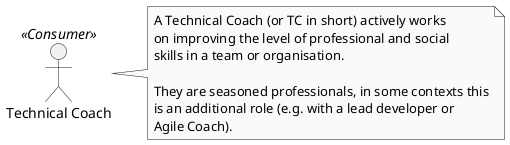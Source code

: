 @startuml technical_coach

skinparam Monochrome true

:Technical Coach: as TC <<Consumer>>

note right of TC
    A Technical Coach (or TC in short) actively works
    on improving the level of professional and social
    skills in a team or organisation.

    They are seasoned professionals, in some contexts this
    is an additional role (e.g. with a lead developer or
    Agile Coach).
end note

@enduml